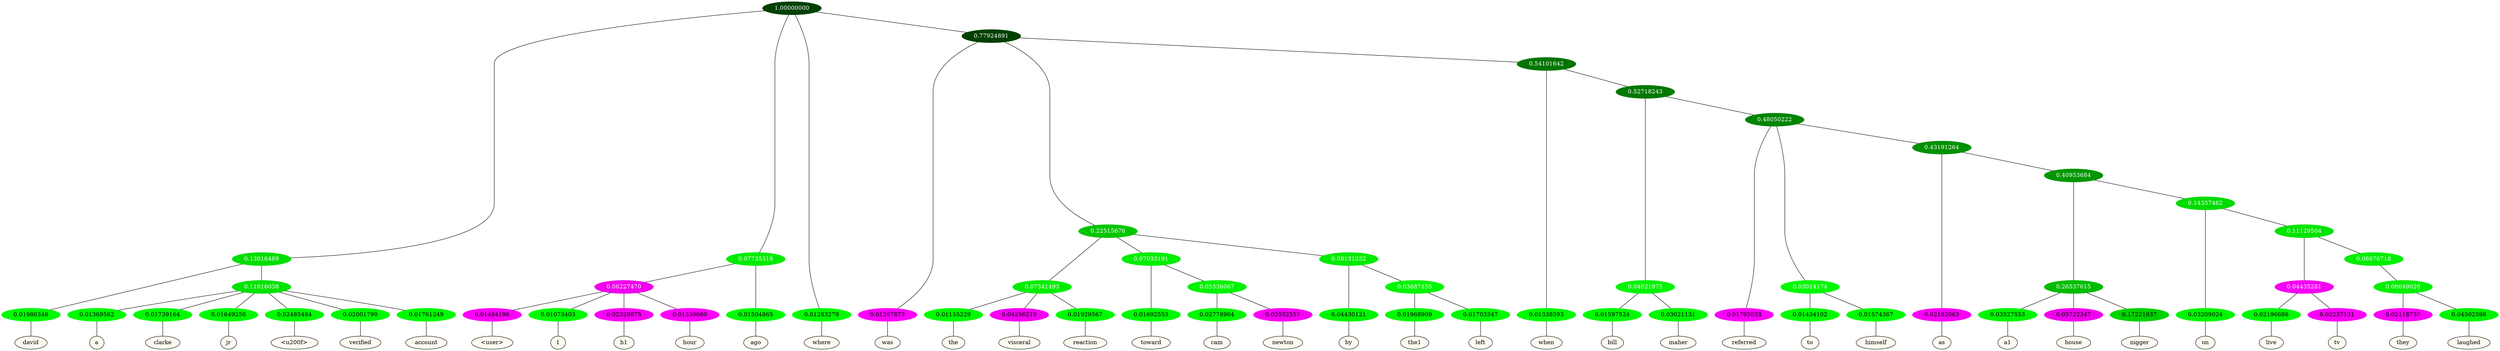 graph {
	node [format=png height=0.15 nodesep=0.001 ordering=out overlap=prism overlap_scaling=0.01 ranksep=0.001 ratio=0.2 style=filled width=0.15]
	{
		rank=same
		a_w_5 [label=david color=black fillcolor=floralwhite style="filled,solid"]
		a_w_12 [label=a color=black fillcolor=floralwhite style="filled,solid"]
		a_w_13 [label=clarke color=black fillcolor=floralwhite style="filled,solid"]
		a_w_14 [label=jr color=black fillcolor=floralwhite style="filled,solid"]
		a_w_15 [label="\<u200f\>" color=black fillcolor=floralwhite style="filled,solid"]
		a_w_16 [label=verified color=black fillcolor=floralwhite style="filled,solid"]
		a_w_17 [label=account color=black fillcolor=floralwhite style="filled,solid"]
		a_w_18 [label="\<user\>" color=black fillcolor=floralwhite style="filled,solid"]
		a_w_19 [label=1 color=black fillcolor=floralwhite style="filled,solid"]
		a_w_20 [label=h1 color=black fillcolor=floralwhite style="filled,solid"]
		a_w_21 [label=hour color=black fillcolor=floralwhite style="filled,solid"]
		a_w_8 [label=ago color=black fillcolor=floralwhite style="filled,solid"]
		a_w_3 [label=where color=black fillcolor=floralwhite style="filled,solid"]
		a_w_9 [label=was color=black fillcolor=floralwhite style="filled,solid"]
		a_w_27 [label=the color=black fillcolor=floralwhite style="filled,solid"]
		a_w_28 [label=visceral color=black fillcolor=floralwhite style="filled,solid"]
		a_w_29 [label=reaction color=black fillcolor=floralwhite style="filled,solid"]
		a_w_30 [label=toward color=black fillcolor=floralwhite style="filled,solid"]
		a_w_36 [label=cam color=black fillcolor=floralwhite style="filled,solid"]
		a_w_37 [label=newton color=black fillcolor=floralwhite style="filled,solid"]
		a_w_32 [label=by color=black fillcolor=floralwhite style="filled,solid"]
		a_w_38 [label=the1 color=black fillcolor=floralwhite style="filled,solid"]
		a_w_39 [label=left color=black fillcolor=floralwhite style="filled,solid"]
		a_w_25 [label=when color=black fillcolor=floralwhite style="filled,solid"]
		a_w_40 [label=bill color=black fillcolor=floralwhite style="filled,solid"]
		a_w_41 [label=maher color=black fillcolor=floralwhite style="filled,solid"]
		a_w_42 [label=referred color=black fillcolor=floralwhite style="filled,solid"]
		a_w_45 [label=to color=black fillcolor=floralwhite style="filled,solid"]
		a_w_46 [label=himself color=black fillcolor=floralwhite style="filled,solid"]
		a_w_47 [label=as color=black fillcolor=floralwhite style="filled,solid"]
		a_w_51 [label=a1 color=black fillcolor=floralwhite style="filled,solid"]
		a_w_52 [label=house color=black fillcolor=floralwhite style="filled,solid"]
		a_w_53 [label=nigger color=black fillcolor=floralwhite style="filled,solid"]
		a_w_54 [label=on color=black fillcolor=floralwhite style="filled,solid"]
		a_w_58 [label=live color=black fillcolor=floralwhite style="filled,solid"]
		a_w_59 [label=tv color=black fillcolor=floralwhite style="filled,solid"]
		a_w_61 [label=they color=black fillcolor=floralwhite style="filled,solid"]
		a_w_62 [label=laughed color=black fillcolor=floralwhite style="filled,solid"]
	}
	a_n_5 -- a_w_5
	a_n_12 -- a_w_12
	a_n_13 -- a_w_13
	a_n_14 -- a_w_14
	a_n_15 -- a_w_15
	a_n_16 -- a_w_16
	a_n_17 -- a_w_17
	a_n_18 -- a_w_18
	a_n_19 -- a_w_19
	a_n_20 -- a_w_20
	a_n_21 -- a_w_21
	a_n_8 -- a_w_8
	a_n_3 -- a_w_3
	a_n_9 -- a_w_9
	a_n_27 -- a_w_27
	a_n_28 -- a_w_28
	a_n_29 -- a_w_29
	a_n_30 -- a_w_30
	a_n_36 -- a_w_36
	a_n_37 -- a_w_37
	a_n_32 -- a_w_32
	a_n_38 -- a_w_38
	a_n_39 -- a_w_39
	a_n_25 -- a_w_25
	a_n_40 -- a_w_40
	a_n_41 -- a_w_41
	a_n_42 -- a_w_42
	a_n_45 -- a_w_45
	a_n_46 -- a_w_46
	a_n_47 -- a_w_47
	a_n_51 -- a_w_51
	a_n_52 -- a_w_52
	a_n_53 -- a_w_53
	a_n_54 -- a_w_54
	a_n_58 -- a_w_58
	a_n_59 -- a_w_59
	a_n_61 -- a_w_61
	a_n_62 -- a_w_62
	{
		rank=same
		a_n_5 [label=0.01986348 color="0.334 1.000 0.980" fontcolor=black]
		a_n_12 [label=0.01369582 color="0.334 1.000 0.986" fontcolor=black]
		a_n_13 [label=0.01739164 color="0.334 1.000 0.983" fontcolor=black]
		a_n_14 [label=0.01649256 color="0.334 1.000 0.984" fontcolor=black]
		a_n_15 [label=0.02485484 color="0.334 1.000 0.975" fontcolor=black]
		a_n_16 [label=0.02001790 color="0.334 1.000 0.980" fontcolor=black]
		a_n_17 [label=0.01761249 color="0.334 1.000 0.982" fontcolor=black]
		a_n_18 [label=0.01484196 color="0.835 1.000 0.985" fontcolor=black]
		a_n_19 [label=0.01073403 color="0.334 1.000 0.989" fontcolor=black]
		a_n_20 [label=0.02329875 color="0.835 1.000 0.977" fontcolor=black]
		a_n_21 [label=0.01339660 color="0.835 1.000 0.987" fontcolor=black]
		a_n_8 [label=0.01504865 color="0.334 1.000 0.985" fontcolor=black]
		a_n_3 [label=0.01283279 color="0.334 1.000 0.987" fontcolor=black]
		a_n_9 [label=0.01267873 color="0.835 1.000 0.987" fontcolor=black]
		a_n_27 [label=0.01155229 color="0.334 1.000 0.988" fontcolor=black]
		a_n_28 [label=0.04256219 color="0.835 1.000 0.957" fontcolor=black]
		a_n_29 [label=0.01929567 color="0.334 1.000 0.981" fontcolor=black]
		a_n_30 [label=0.01692553 color="0.334 1.000 0.983" fontcolor=black]
		a_n_36 [label=0.02778904 color="0.334 1.000 0.972" fontcolor=black]
		a_n_37 [label=0.02552557 color="0.835 1.000 0.974" fontcolor=black]
		a_n_32 [label=0.04430121 color="0.334 1.000 0.956" fontcolor=black]
		a_n_38 [label=0.01968909 color="0.334 1.000 0.980" fontcolor=black]
		a_n_39 [label=0.01703347 color="0.334 1.000 0.983" fontcolor=black]
		a_n_25 [label=0.01338593 color="0.334 1.000 0.987" fontcolor=black]
		a_n_40 [label=0.01597524 color="0.334 1.000 0.984" fontcolor=black]
		a_n_41 [label=0.03021131 color="0.334 1.000 0.970" fontcolor=black]
		a_n_42 [label=0.01795033 color="0.835 1.000 0.982" fontcolor=black]
		a_n_45 [label=0.01434102 color="0.334 1.000 0.986" fontcolor=black]
		a_n_46 [label=0.01574367 color="0.334 1.000 0.984" fontcolor=black]
		a_n_47 [label=0.02182063 color="0.835 1.000 0.978" fontcolor=black]
		a_n_51 [label=0.03527553 color="0.334 1.000 0.965" fontcolor=black]
		a_n_52 [label=0.05722347 color="0.835 1.000 0.943" fontcolor=black]
		a_n_53 [label=0.17221937 color="0.334 1.000 0.828" fontcolor=black]
		a_n_54 [label=0.03209024 color="0.334 1.000 0.968" fontcolor=black]
		a_n_58 [label=0.02196686 color="0.334 1.000 0.978" fontcolor=black]
		a_n_59 [label=0.02237131 color="0.835 1.000 0.978" fontcolor=black]
		a_n_61 [label=0.02118737 color="0.835 1.000 0.979" fontcolor=black]
		a_n_62 [label=0.04502598 color="0.334 1.000 0.955" fontcolor=black]
	}
	a_n_0 [label=1.00000000 color="0.334 1.000 0.250" fontcolor=grey99]
	a_n_1 [label=0.13016489 color="0.334 1.000 0.870" fontcolor=grey99]
	a_n_0 -- a_n_1
	a_n_2 [label=0.07735318 color="0.334 1.000 0.923" fontcolor=grey99]
	a_n_0 -- a_n_2
	a_n_0 -- a_n_3
	a_n_4 [label=0.77924891 color="0.334 1.000 0.250" fontcolor=grey99]
	a_n_0 -- a_n_4
	a_n_1 -- a_n_5
	a_n_6 [label=0.11016038 color="0.334 1.000 0.890" fontcolor=grey99]
	a_n_1 -- a_n_6
	a_n_7 [label=0.06227470 color="0.835 1.000 0.938" fontcolor=grey99]
	a_n_2 -- a_n_7
	a_n_2 -- a_n_8
	a_n_4 -- a_n_9
	a_n_10 [label=0.22515676 color="0.334 1.000 0.775" fontcolor=grey99]
	a_n_4 -- a_n_10
	a_n_11 [label=0.54101642 color="0.334 1.000 0.459" fontcolor=grey99]
	a_n_4 -- a_n_11
	a_n_6 -- a_n_12
	a_n_6 -- a_n_13
	a_n_6 -- a_n_14
	a_n_6 -- a_n_15
	a_n_6 -- a_n_16
	a_n_6 -- a_n_17
	a_n_7 -- a_n_18
	a_n_7 -- a_n_19
	a_n_7 -- a_n_20
	a_n_7 -- a_n_21
	a_n_22 [label=0.07341493 color="0.334 1.000 0.927" fontcolor=grey99]
	a_n_10 -- a_n_22
	a_n_23 [label=0.07033191 color="0.334 1.000 0.930" fontcolor=grey99]
	a_n_10 -- a_n_23
	a_n_24 [label=0.08131232 color="0.334 1.000 0.919" fontcolor=grey99]
	a_n_10 -- a_n_24
	a_n_11 -- a_n_25
	a_n_26 [label=0.52718243 color="0.334 1.000 0.473" fontcolor=grey99]
	a_n_11 -- a_n_26
	a_n_22 -- a_n_27
	a_n_22 -- a_n_28
	a_n_22 -- a_n_29
	a_n_23 -- a_n_30
	a_n_31 [label=0.05336067 color="0.334 1.000 0.947" fontcolor=grey99]
	a_n_23 -- a_n_31
	a_n_24 -- a_n_32
	a_n_33 [label=0.03687455 color="0.334 1.000 0.963" fontcolor=grey99]
	a_n_24 -- a_n_33
	a_n_34 [label=0.04621975 color="0.334 1.000 0.954" fontcolor=grey99]
	a_n_26 -- a_n_34
	a_n_35 [label=0.48050222 color="0.334 1.000 0.519" fontcolor=grey99]
	a_n_26 -- a_n_35
	a_n_31 -- a_n_36
	a_n_31 -- a_n_37
	a_n_33 -- a_n_38
	a_n_33 -- a_n_39
	a_n_34 -- a_n_40
	a_n_34 -- a_n_41
	a_n_35 -- a_n_42
	a_n_43 [label=0.03014174 color="0.334 1.000 0.970" fontcolor=grey99]
	a_n_35 -- a_n_43
	a_n_44 [label=0.43191264 color="0.334 1.000 0.568" fontcolor=grey99]
	a_n_35 -- a_n_44
	a_n_43 -- a_n_45
	a_n_43 -- a_n_46
	a_n_44 -- a_n_47
	a_n_48 [label=0.40953684 color="0.334 1.000 0.590" fontcolor=grey99]
	a_n_44 -- a_n_48
	a_n_49 [label=0.26537615 color="0.334 1.000 0.735" fontcolor=grey99]
	a_n_48 -- a_n_49
	a_n_50 [label=0.14357462 color="0.334 1.000 0.856" fontcolor=grey99]
	a_n_48 -- a_n_50
	a_n_49 -- a_n_51
	a_n_49 -- a_n_52
	a_n_49 -- a_n_53
	a_n_50 -- a_n_54
	a_n_55 [label=0.11129504 color="0.334 1.000 0.889" fontcolor=grey99]
	a_n_50 -- a_n_55
	a_n_56 [label=0.04435281 color="0.835 1.000 0.956" fontcolor=grey99]
	a_n_55 -- a_n_56
	a_n_57 [label=0.06676718 color="0.334 1.000 0.933" fontcolor=grey99]
	a_n_55 -- a_n_57
	a_n_56 -- a_n_58
	a_n_56 -- a_n_59
	a_n_60 [label=0.06649026 color="0.334 1.000 0.934" fontcolor=grey99]
	a_n_57 -- a_n_60
	a_n_60 -- a_n_61
	a_n_60 -- a_n_62
}
